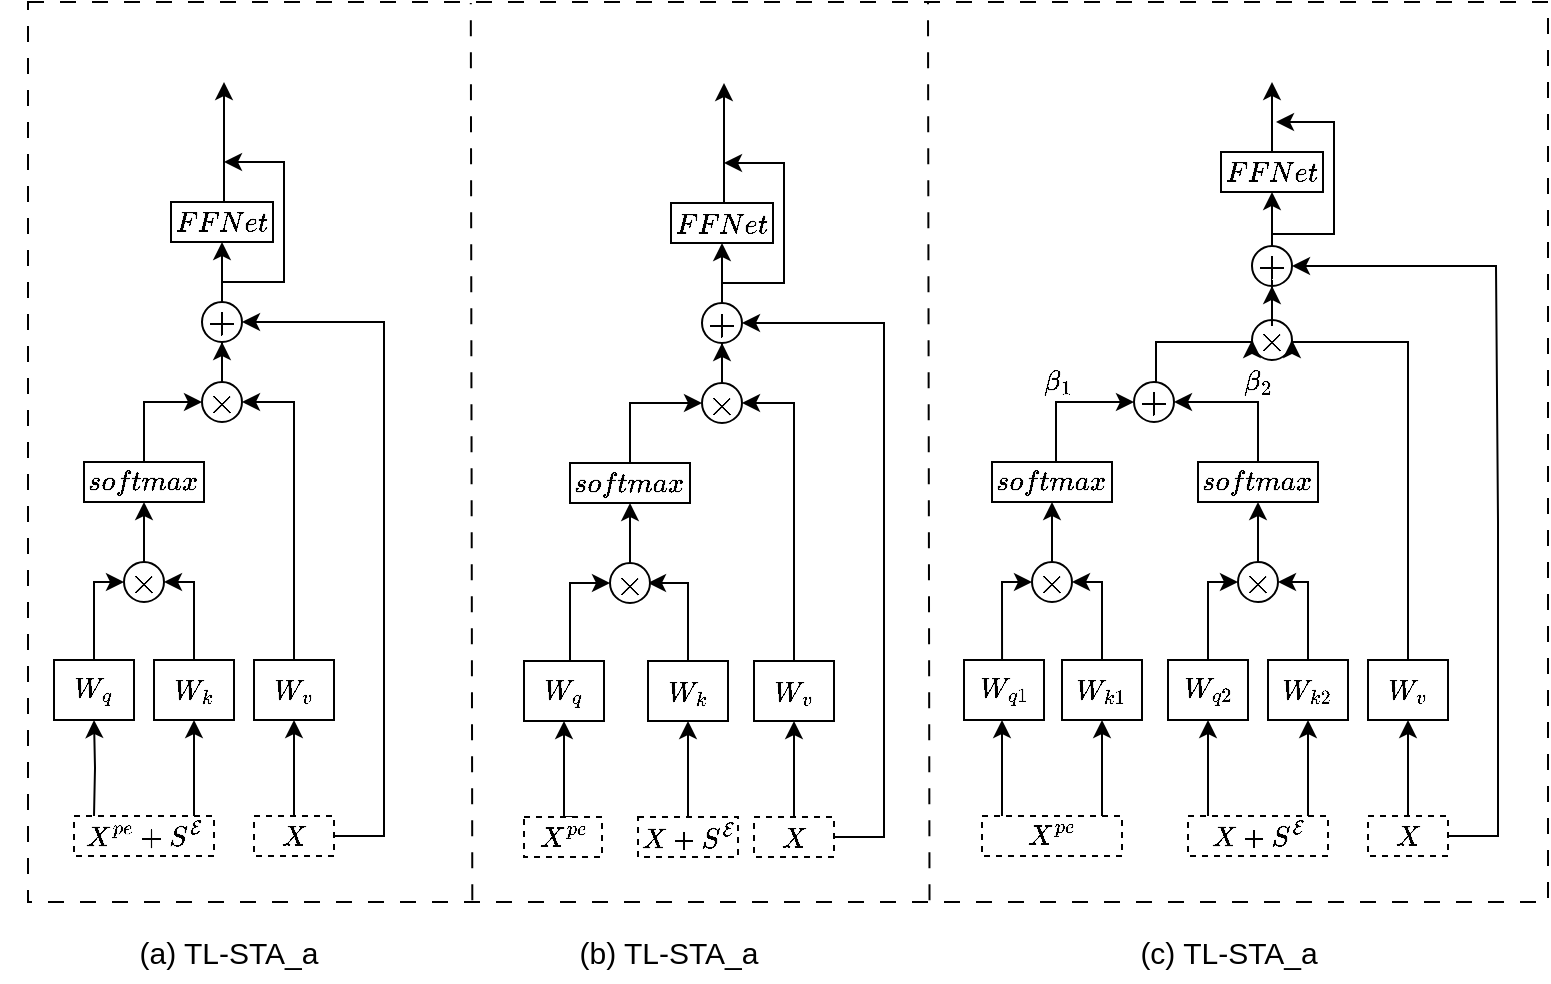<mxfile version="21.0.6" type="github">
  <diagram name="第 1 页" id="M36WyEC-G-t3JZa7LGa_">
    <mxGraphModel dx="1434" dy="764" grid="1" gridSize="10" guides="1" tooltips="1" connect="1" arrows="1" fold="1" page="1" pageScale="1" pageWidth="827" pageHeight="1169" math="1" shadow="0">
      <root>
        <mxCell id="0" />
        <mxCell id="1" parent="0" />
        <mxCell id="JCxbR3vqVqJVynUhY-H6-1" value="" style="group" vertex="1" connectable="0" parent="1">
          <mxGeometry x="53" y="50" width="722" height="387.5" as="geometry" />
        </mxCell>
        <mxCell id="JCxbR3vqVqJVynUhY-H6-2" style="edgeStyle=orthogonalEdgeStyle;rounded=0;orthogonalLoop=1;jettySize=auto;html=1;" edge="1" parent="JCxbR3vqVqJVynUhY-H6-1">
          <mxGeometry relative="1" as="geometry">
            <mxPoint x="70" y="319" as="targetPoint" />
            <mxPoint x="70" y="369" as="sourcePoint" />
          </mxGeometry>
        </mxCell>
        <mxCell id="JCxbR3vqVqJVynUhY-H6-3" style="edgeStyle=orthogonalEdgeStyle;rounded=0;orthogonalLoop=1;jettySize=auto;html=1;" edge="1" parent="JCxbR3vqVqJVynUhY-H6-1" target="JCxbR3vqVqJVynUhY-H6-4">
          <mxGeometry relative="1" as="geometry">
            <mxPoint x="20" y="367" as="sourcePoint" />
          </mxGeometry>
        </mxCell>
        <mxCell id="JCxbR3vqVqJVynUhY-H6-4" value="$$W_q$$" style="rounded=0;whiteSpace=wrap;html=1;" vertex="1" parent="JCxbR3vqVqJVynUhY-H6-1">
          <mxGeometry y="289" width="40" height="30" as="geometry" />
        </mxCell>
        <mxCell id="JCxbR3vqVqJVynUhY-H6-5" value="$$W_k$$" style="rounded=0;whiteSpace=wrap;html=1;" vertex="1" parent="JCxbR3vqVqJVynUhY-H6-1">
          <mxGeometry x="50" y="289" width="40" height="30" as="geometry" />
        </mxCell>
        <mxCell id="JCxbR3vqVqJVynUhY-H6-6" value="$$W_v$$" style="rounded=0;whiteSpace=wrap;html=1;" vertex="1" parent="JCxbR3vqVqJVynUhY-H6-1">
          <mxGeometry x="100" y="289" width="40" height="30" as="geometry" />
        </mxCell>
        <mxCell id="JCxbR3vqVqJVynUhY-H6-7" style="edgeStyle=orthogonalEdgeStyle;rounded=0;orthogonalLoop=1;jettySize=auto;html=1;" edge="1" parent="JCxbR3vqVqJVynUhY-H6-1" source="JCxbR3vqVqJVynUhY-H6-8">
          <mxGeometry relative="1" as="geometry">
            <mxPoint x="45" y="210" as="targetPoint" />
          </mxGeometry>
        </mxCell>
        <mxCell id="JCxbR3vqVqJVynUhY-H6-8" value="&lt;font style=&quot;font-size: 15px;&quot;&gt;$$\times$$&lt;/font&gt;" style="ellipse;whiteSpace=wrap;html=1;aspect=fixed;" vertex="1" parent="JCxbR3vqVqJVynUhY-H6-1">
          <mxGeometry x="35" y="240" width="20" height="20" as="geometry" />
        </mxCell>
        <mxCell id="JCxbR3vqVqJVynUhY-H6-9" style="edgeStyle=orthogonalEdgeStyle;rounded=0;orthogonalLoop=1;jettySize=auto;html=1;entryX=0;entryY=0.5;entryDx=0;entryDy=0;" edge="1" parent="JCxbR3vqVqJVynUhY-H6-1" source="JCxbR3vqVqJVynUhY-H6-4" target="JCxbR3vqVqJVynUhY-H6-8">
          <mxGeometry relative="1" as="geometry">
            <Array as="points">
              <mxPoint x="20" y="250" />
            </Array>
          </mxGeometry>
        </mxCell>
        <mxCell id="JCxbR3vqVqJVynUhY-H6-10" style="edgeStyle=orthogonalEdgeStyle;rounded=0;orthogonalLoop=1;jettySize=auto;html=1;entryX=1;entryY=0.5;entryDx=0;entryDy=0;" edge="1" parent="JCxbR3vqVqJVynUhY-H6-1" source="JCxbR3vqVqJVynUhY-H6-5" target="JCxbR3vqVqJVynUhY-H6-8">
          <mxGeometry relative="1" as="geometry">
            <Array as="points">
              <mxPoint x="70" y="250" />
            </Array>
          </mxGeometry>
        </mxCell>
        <mxCell id="JCxbR3vqVqJVynUhY-H6-11" value="$$softmax$$" style="rounded=0;whiteSpace=wrap;html=1;" vertex="1" parent="JCxbR3vqVqJVynUhY-H6-1">
          <mxGeometry x="15" y="190" width="60" height="20" as="geometry" />
        </mxCell>
        <mxCell id="JCxbR3vqVqJVynUhY-H6-12" value="&lt;font style=&quot;font-size: 15px;&quot;&gt;$$\times$$&lt;/font&gt;" style="ellipse;whiteSpace=wrap;html=1;aspect=fixed;" vertex="1" parent="JCxbR3vqVqJVynUhY-H6-1">
          <mxGeometry x="74" y="150" width="20" height="20" as="geometry" />
        </mxCell>
        <mxCell id="JCxbR3vqVqJVynUhY-H6-13" style="edgeStyle=orthogonalEdgeStyle;rounded=0;orthogonalLoop=1;jettySize=auto;html=1;entryX=1;entryY=0.5;entryDx=0;entryDy=0;" edge="1" parent="JCxbR3vqVqJVynUhY-H6-1" source="JCxbR3vqVqJVynUhY-H6-6" target="JCxbR3vqVqJVynUhY-H6-12">
          <mxGeometry relative="1" as="geometry">
            <Array as="points">
              <mxPoint x="120" y="160" />
            </Array>
          </mxGeometry>
        </mxCell>
        <mxCell id="JCxbR3vqVqJVynUhY-H6-14" style="edgeStyle=orthogonalEdgeStyle;rounded=0;orthogonalLoop=1;jettySize=auto;html=1;entryX=0;entryY=0.5;entryDx=0;entryDy=0;" edge="1" parent="JCxbR3vqVqJVynUhY-H6-1" source="JCxbR3vqVqJVynUhY-H6-11" target="JCxbR3vqVqJVynUhY-H6-12">
          <mxGeometry relative="1" as="geometry">
            <Array as="points">
              <mxPoint x="45" y="160" />
            </Array>
          </mxGeometry>
        </mxCell>
        <mxCell id="JCxbR3vqVqJVynUhY-H6-15" style="edgeStyle=orthogonalEdgeStyle;rounded=0;orthogonalLoop=1;jettySize=auto;html=1;" edge="1" parent="JCxbR3vqVqJVynUhY-H6-1" source="JCxbR3vqVqJVynUhY-H6-16">
          <mxGeometry relative="1" as="geometry">
            <mxPoint x="85" as="targetPoint" />
            <Array as="points">
              <mxPoint x="85" />
              <mxPoint x="85" />
            </Array>
          </mxGeometry>
        </mxCell>
        <mxCell id="JCxbR3vqVqJVynUhY-H6-16" value="$$FFNet$$" style="rounded=0;whiteSpace=wrap;html=1;" vertex="1" parent="JCxbR3vqVqJVynUhY-H6-1">
          <mxGeometry x="58.5" y="60" width="51" height="20" as="geometry" />
        </mxCell>
        <mxCell id="JCxbR3vqVqJVynUhY-H6-17" value="$$X^{pe}+S^\mathcal{E}$$" style="rounded=0;whiteSpace=wrap;html=1;dashed=1;" vertex="1" parent="JCxbR3vqVqJVynUhY-H6-1">
          <mxGeometry x="10" y="367" width="70" height="20" as="geometry" />
        </mxCell>
        <mxCell id="JCxbR3vqVqJVynUhY-H6-18" style="edgeStyle=orthogonalEdgeStyle;rounded=0;orthogonalLoop=1;jettySize=auto;html=1;entryX=0.5;entryY=1;entryDx=0;entryDy=0;" edge="1" parent="JCxbR3vqVqJVynUhY-H6-1" source="JCxbR3vqVqJVynUhY-H6-19" target="JCxbR3vqVqJVynUhY-H6-6">
          <mxGeometry relative="1" as="geometry" />
        </mxCell>
        <mxCell id="JCxbR3vqVqJVynUhY-H6-19" value="$$X$$" style="rounded=0;whiteSpace=wrap;html=1;dashed=1;" vertex="1" parent="JCxbR3vqVqJVynUhY-H6-1">
          <mxGeometry x="100" y="367" width="40" height="20" as="geometry" />
        </mxCell>
        <mxCell id="JCxbR3vqVqJVynUhY-H6-20" style="edgeStyle=orthogonalEdgeStyle;rounded=0;orthogonalLoop=1;jettySize=auto;html=1;entryX=0.5;entryY=1;entryDx=0;entryDy=0;" edge="1" parent="JCxbR3vqVqJVynUhY-H6-1" source="JCxbR3vqVqJVynUhY-H6-21" target="JCxbR3vqVqJVynUhY-H6-16">
          <mxGeometry relative="1" as="geometry" />
        </mxCell>
        <mxCell id="JCxbR3vqVqJVynUhY-H6-21" value="&lt;font style=&quot;font-size: 15px;&quot;&gt;$$+$$&lt;/font&gt;" style="ellipse;whiteSpace=wrap;html=1;aspect=fixed;" vertex="1" parent="JCxbR3vqVqJVynUhY-H6-1">
          <mxGeometry x="74" y="110" width="20" height="20" as="geometry" />
        </mxCell>
        <mxCell id="JCxbR3vqVqJVynUhY-H6-22" style="edgeStyle=orthogonalEdgeStyle;rounded=0;orthogonalLoop=1;jettySize=auto;html=1;entryX=0.5;entryY=1;entryDx=0;entryDy=0;" edge="1" parent="JCxbR3vqVqJVynUhY-H6-1" source="JCxbR3vqVqJVynUhY-H6-12" target="JCxbR3vqVqJVynUhY-H6-21">
          <mxGeometry relative="1" as="geometry" />
        </mxCell>
        <mxCell id="JCxbR3vqVqJVynUhY-H6-23" value="" style="endArrow=classic;html=1;rounded=0;exitX=1;exitY=0.5;exitDx=0;exitDy=0;entryX=1;entryY=0.5;entryDx=0;entryDy=0;" edge="1" parent="JCxbR3vqVqJVynUhY-H6-1" source="JCxbR3vqVqJVynUhY-H6-19" target="JCxbR3vqVqJVynUhY-H6-21">
          <mxGeometry width="50" height="50" relative="1" as="geometry">
            <mxPoint x="-25" y="408" as="sourcePoint" />
            <mxPoint x="105" y="120" as="targetPoint" />
            <Array as="points">
              <mxPoint x="165" y="377" />
              <mxPoint x="165" y="220" />
              <mxPoint x="165" y="120" />
            </Array>
          </mxGeometry>
        </mxCell>
        <mxCell id="JCxbR3vqVqJVynUhY-H6-24" value="" style="endArrow=classic;html=1;rounded=0;" edge="1" parent="JCxbR3vqVqJVynUhY-H6-1">
          <mxGeometry width="50" height="50" relative="1" as="geometry">
            <mxPoint x="84" y="100" as="sourcePoint" />
            <mxPoint x="85" y="40" as="targetPoint" />
            <Array as="points">
              <mxPoint x="115" y="100" />
              <mxPoint x="115" y="40" />
            </Array>
          </mxGeometry>
        </mxCell>
        <mxCell id="JCxbR3vqVqJVynUhY-H6-25" value="" style="group" vertex="1" connectable="0" parent="JCxbR3vqVqJVynUhY-H6-1">
          <mxGeometry x="455" width="267" height="387" as="geometry" />
        </mxCell>
        <mxCell id="JCxbR3vqVqJVynUhY-H6-26" style="edgeStyle=orthogonalEdgeStyle;rounded=0;orthogonalLoop=1;jettySize=auto;html=1;" edge="1" parent="JCxbR3vqVqJVynUhY-H6-25">
          <mxGeometry relative="1" as="geometry">
            <mxPoint x="172" y="319" as="targetPoint" />
            <mxPoint x="172" y="369" as="sourcePoint" />
          </mxGeometry>
        </mxCell>
        <mxCell id="JCxbR3vqVqJVynUhY-H6-27" style="edgeStyle=orthogonalEdgeStyle;rounded=0;orthogonalLoop=1;jettySize=auto;html=1;" edge="1" parent="JCxbR3vqVqJVynUhY-H6-25">
          <mxGeometry relative="1" as="geometry">
            <mxPoint x="122" y="367" as="sourcePoint" />
            <mxPoint x="122" y="319" as="targetPoint" />
          </mxGeometry>
        </mxCell>
        <mxCell id="JCxbR3vqVqJVynUhY-H6-28" style="edgeStyle=orthogonalEdgeStyle;rounded=0;orthogonalLoop=1;jettySize=auto;html=1;entryX=0;entryY=0.5;entryDx=0;entryDy=0;" edge="1" parent="JCxbR3vqVqJVynUhY-H6-25" target="JCxbR3vqVqJVynUhY-H6-33">
          <mxGeometry relative="1" as="geometry">
            <mxPoint x="122" y="289" as="sourcePoint" />
            <Array as="points">
              <mxPoint x="122" y="250" />
            </Array>
          </mxGeometry>
        </mxCell>
        <mxCell id="JCxbR3vqVqJVynUhY-H6-29" value="$$W_{q2}$$" style="rounded=0;whiteSpace=wrap;html=1;" vertex="1" parent="JCxbR3vqVqJVynUhY-H6-25">
          <mxGeometry x="102" y="289" width="40" height="30" as="geometry" />
        </mxCell>
        <mxCell id="JCxbR3vqVqJVynUhY-H6-30" value="$$W_{k2}$$" style="rounded=0;whiteSpace=wrap;html=1;" vertex="1" parent="JCxbR3vqVqJVynUhY-H6-25">
          <mxGeometry x="152" y="289" width="40" height="30" as="geometry" />
        </mxCell>
        <mxCell id="JCxbR3vqVqJVynUhY-H6-31" value="$$W_v$$" style="rounded=0;whiteSpace=wrap;html=1;" vertex="1" parent="JCxbR3vqVqJVynUhY-H6-25">
          <mxGeometry x="202" y="289" width="40" height="30" as="geometry" />
        </mxCell>
        <mxCell id="JCxbR3vqVqJVynUhY-H6-32" style="edgeStyle=orthogonalEdgeStyle;rounded=0;orthogonalLoop=1;jettySize=auto;html=1;" edge="1" parent="JCxbR3vqVqJVynUhY-H6-25" source="JCxbR3vqVqJVynUhY-H6-33">
          <mxGeometry relative="1" as="geometry">
            <mxPoint x="147" y="210" as="targetPoint" />
          </mxGeometry>
        </mxCell>
        <mxCell id="JCxbR3vqVqJVynUhY-H6-33" value="&lt;font style=&quot;font-size: 15px;&quot;&gt;$$\times$$&lt;/font&gt;" style="ellipse;whiteSpace=wrap;html=1;aspect=fixed;" vertex="1" parent="JCxbR3vqVqJVynUhY-H6-25">
          <mxGeometry x="137" y="240" width="20" height="20" as="geometry" />
        </mxCell>
        <mxCell id="JCxbR3vqVqJVynUhY-H6-34" style="edgeStyle=orthogonalEdgeStyle;rounded=0;orthogonalLoop=1;jettySize=auto;html=1;entryX=1;entryY=0.5;entryDx=0;entryDy=0;" edge="1" parent="JCxbR3vqVqJVynUhY-H6-25" source="JCxbR3vqVqJVynUhY-H6-30" target="JCxbR3vqVqJVynUhY-H6-33">
          <mxGeometry relative="1" as="geometry">
            <Array as="points">
              <mxPoint x="172" y="250" />
            </Array>
          </mxGeometry>
        </mxCell>
        <mxCell id="JCxbR3vqVqJVynUhY-H6-35" value="$$softmax$$" style="rounded=0;whiteSpace=wrap;html=1;" vertex="1" parent="JCxbR3vqVqJVynUhY-H6-25">
          <mxGeometry x="117" y="190" width="60" height="20" as="geometry" />
        </mxCell>
        <mxCell id="JCxbR3vqVqJVynUhY-H6-36" value="&lt;font style=&quot;font-size: 15px;&quot;&gt;$$\times$$&lt;/font&gt;" style="ellipse;whiteSpace=wrap;html=1;aspect=fixed;" vertex="1" parent="JCxbR3vqVqJVynUhY-H6-25">
          <mxGeometry x="144" y="119" width="20" height="20" as="geometry" />
        </mxCell>
        <mxCell id="JCxbR3vqVqJVynUhY-H6-37" style="edgeStyle=orthogonalEdgeStyle;rounded=0;orthogonalLoop=1;jettySize=auto;html=1;entryX=1;entryY=0.5;entryDx=0;entryDy=0;" edge="1" parent="JCxbR3vqVqJVynUhY-H6-25" source="JCxbR3vqVqJVynUhY-H6-31" target="JCxbR3vqVqJVynUhY-H6-36">
          <mxGeometry relative="1" as="geometry">
            <Array as="points">
              <mxPoint x="222" y="130" />
              <mxPoint x="164" y="130" />
            </Array>
          </mxGeometry>
        </mxCell>
        <mxCell id="JCxbR3vqVqJVynUhY-H6-38" style="edgeStyle=orthogonalEdgeStyle;rounded=0;orthogonalLoop=1;jettySize=auto;html=1;" edge="1" parent="JCxbR3vqVqJVynUhY-H6-25" source="JCxbR3vqVqJVynUhY-H6-39">
          <mxGeometry relative="1" as="geometry">
            <mxPoint x="154" as="targetPoint" />
          </mxGeometry>
        </mxCell>
        <mxCell id="JCxbR3vqVqJVynUhY-H6-39" value="$$FFNet$$" style="rounded=0;whiteSpace=wrap;html=1;" vertex="1" parent="JCxbR3vqVqJVynUhY-H6-25">
          <mxGeometry x="128.5" y="35" width="51" height="20" as="geometry" />
        </mxCell>
        <mxCell id="JCxbR3vqVqJVynUhY-H6-40" value="$$X + S^\mathcal{E}$$" style="rounded=0;whiteSpace=wrap;html=1;dashed=1;" vertex="1" parent="JCxbR3vqVqJVynUhY-H6-25">
          <mxGeometry x="112" y="367" width="70" height="20" as="geometry" />
        </mxCell>
        <mxCell id="JCxbR3vqVqJVynUhY-H6-41" style="edgeStyle=orthogonalEdgeStyle;rounded=0;orthogonalLoop=1;jettySize=auto;html=1;entryX=0.5;entryY=1;entryDx=0;entryDy=0;" edge="1" parent="JCxbR3vqVqJVynUhY-H6-25" source="JCxbR3vqVqJVynUhY-H6-42" target="JCxbR3vqVqJVynUhY-H6-31">
          <mxGeometry relative="1" as="geometry" />
        </mxCell>
        <mxCell id="JCxbR3vqVqJVynUhY-H6-42" value="$$X$$" style="rounded=0;whiteSpace=wrap;html=1;dashed=1;" vertex="1" parent="JCxbR3vqVqJVynUhY-H6-25">
          <mxGeometry x="202" y="367" width="40" height="20" as="geometry" />
        </mxCell>
        <mxCell id="JCxbR3vqVqJVynUhY-H6-43" style="edgeStyle=orthogonalEdgeStyle;rounded=0;orthogonalLoop=1;jettySize=auto;html=1;entryX=0.5;entryY=1;entryDx=0;entryDy=0;" edge="1" parent="JCxbR3vqVqJVynUhY-H6-25" source="JCxbR3vqVqJVynUhY-H6-44" target="JCxbR3vqVqJVynUhY-H6-39">
          <mxGeometry relative="1" as="geometry" />
        </mxCell>
        <mxCell id="JCxbR3vqVqJVynUhY-H6-44" value="&lt;font style=&quot;font-size: 15px;&quot;&gt;$$+$$&lt;/font&gt;" style="ellipse;whiteSpace=wrap;html=1;aspect=fixed;" vertex="1" parent="JCxbR3vqVqJVynUhY-H6-25">
          <mxGeometry x="144" y="82" width="20" height="20" as="geometry" />
        </mxCell>
        <mxCell id="JCxbR3vqVqJVynUhY-H6-45" style="edgeStyle=orthogonalEdgeStyle;rounded=0;orthogonalLoop=1;jettySize=auto;html=1;entryX=0.5;entryY=1;entryDx=0;entryDy=0;" edge="1" parent="JCxbR3vqVqJVynUhY-H6-25" source="JCxbR3vqVqJVynUhY-H6-36" target="JCxbR3vqVqJVynUhY-H6-44">
          <mxGeometry relative="1" as="geometry" />
        </mxCell>
        <mxCell id="JCxbR3vqVqJVynUhY-H6-46" value="" style="endArrow=classic;html=1;rounded=0;exitX=1;exitY=0.5;exitDx=0;exitDy=0;entryX=1;entryY=0.5;entryDx=0;entryDy=0;" edge="1" parent="JCxbR3vqVqJVynUhY-H6-25" source="JCxbR3vqVqJVynUhY-H6-42" target="JCxbR3vqVqJVynUhY-H6-44">
          <mxGeometry width="50" height="50" relative="1" as="geometry">
            <mxPoint x="77" y="408" as="sourcePoint" />
            <mxPoint x="207" y="120" as="targetPoint" />
            <Array as="points">
              <mxPoint x="267" y="377" />
              <mxPoint x="267" y="220" />
              <mxPoint x="266" y="92" />
            </Array>
          </mxGeometry>
        </mxCell>
        <mxCell id="JCxbR3vqVqJVynUhY-H6-47" value="" style="endArrow=classic;html=1;rounded=0;" edge="1" parent="JCxbR3vqVqJVynUhY-H6-25">
          <mxGeometry width="50" height="50" relative="1" as="geometry">
            <mxPoint x="154" y="76" as="sourcePoint" />
            <mxPoint x="156" y="20" as="targetPoint" />
            <Array as="points">
              <mxPoint x="166" y="76" />
              <mxPoint x="185" y="76" />
              <mxPoint x="185" y="20" />
            </Array>
          </mxGeometry>
        </mxCell>
        <mxCell id="JCxbR3vqVqJVynUhY-H6-48" style="edgeStyle=orthogonalEdgeStyle;rounded=0;orthogonalLoop=1;jettySize=auto;html=1;" edge="1" parent="JCxbR3vqVqJVynUhY-H6-25">
          <mxGeometry relative="1" as="geometry">
            <mxPoint x="69" y="319" as="targetPoint" />
            <mxPoint x="69" y="369" as="sourcePoint" />
          </mxGeometry>
        </mxCell>
        <mxCell id="JCxbR3vqVqJVynUhY-H6-49" style="edgeStyle=orthogonalEdgeStyle;rounded=0;orthogonalLoop=1;jettySize=auto;html=1;" edge="1" parent="JCxbR3vqVqJVynUhY-H6-25">
          <mxGeometry relative="1" as="geometry">
            <mxPoint x="19" y="367" as="sourcePoint" />
            <mxPoint x="19" y="319" as="targetPoint" />
          </mxGeometry>
        </mxCell>
        <mxCell id="JCxbR3vqVqJVynUhY-H6-50" style="edgeStyle=orthogonalEdgeStyle;rounded=0;orthogonalLoop=1;jettySize=auto;html=1;entryX=0;entryY=0.5;entryDx=0;entryDy=0;" edge="1" parent="JCxbR3vqVqJVynUhY-H6-25" target="JCxbR3vqVqJVynUhY-H6-54">
          <mxGeometry relative="1" as="geometry">
            <Array as="points">
              <mxPoint x="19" y="250" />
            </Array>
            <mxPoint x="19.029" y="289" as="sourcePoint" />
          </mxGeometry>
        </mxCell>
        <mxCell id="JCxbR3vqVqJVynUhY-H6-51" value="$$W_{q1}$$" style="rounded=0;whiteSpace=wrap;html=1;" vertex="1" parent="JCxbR3vqVqJVynUhY-H6-25">
          <mxGeometry y="289" width="40" height="30" as="geometry" />
        </mxCell>
        <mxCell id="JCxbR3vqVqJVynUhY-H6-52" value="$$W_{k1}$$" style="rounded=0;whiteSpace=wrap;html=1;" vertex="1" parent="JCxbR3vqVqJVynUhY-H6-25">
          <mxGeometry x="49" y="289" width="40" height="30" as="geometry" />
        </mxCell>
        <mxCell id="JCxbR3vqVqJVynUhY-H6-53" style="edgeStyle=orthogonalEdgeStyle;rounded=0;orthogonalLoop=1;jettySize=auto;html=1;" edge="1" parent="JCxbR3vqVqJVynUhY-H6-25" source="JCxbR3vqVqJVynUhY-H6-54">
          <mxGeometry relative="1" as="geometry">
            <mxPoint x="44" y="210" as="targetPoint" />
          </mxGeometry>
        </mxCell>
        <mxCell id="JCxbR3vqVqJVynUhY-H6-54" value="&lt;font style=&quot;font-size: 15px;&quot;&gt;$$\times$$&lt;/font&gt;" style="ellipse;whiteSpace=wrap;html=1;aspect=fixed;" vertex="1" parent="JCxbR3vqVqJVynUhY-H6-25">
          <mxGeometry x="34" y="240" width="20" height="20" as="geometry" />
        </mxCell>
        <mxCell id="JCxbR3vqVqJVynUhY-H6-55" style="edgeStyle=orthogonalEdgeStyle;rounded=0;orthogonalLoop=1;jettySize=auto;html=1;entryX=1;entryY=0.5;entryDx=0;entryDy=0;" edge="1" parent="JCxbR3vqVqJVynUhY-H6-25" source="JCxbR3vqVqJVynUhY-H6-52" target="JCxbR3vqVqJVynUhY-H6-54">
          <mxGeometry relative="1" as="geometry">
            <Array as="points">
              <mxPoint x="69" y="250" />
            </Array>
          </mxGeometry>
        </mxCell>
        <mxCell id="JCxbR3vqVqJVynUhY-H6-56" value="$$softmax$$" style="rounded=0;whiteSpace=wrap;html=1;" vertex="1" parent="JCxbR3vqVqJVynUhY-H6-25">
          <mxGeometry x="14" y="190" width="60" height="20" as="geometry" />
        </mxCell>
        <mxCell id="JCxbR3vqVqJVynUhY-H6-57" value="$$X^{pe}$$" style="rounded=0;whiteSpace=wrap;html=1;dashed=1;" vertex="1" parent="JCxbR3vqVqJVynUhY-H6-25">
          <mxGeometry x="9" y="367" width="70" height="20" as="geometry" />
        </mxCell>
        <mxCell id="JCxbR3vqVqJVynUhY-H6-58" style="edgeStyle=orthogonalEdgeStyle;rounded=0;orthogonalLoop=1;jettySize=auto;html=1;entryX=0;entryY=0.5;entryDx=0;entryDy=0;" edge="1" parent="JCxbR3vqVqJVynUhY-H6-25" source="JCxbR3vqVqJVynUhY-H6-59" target="JCxbR3vqVqJVynUhY-H6-36">
          <mxGeometry relative="1" as="geometry">
            <mxPoint x="95" y="110" as="targetPoint" />
            <Array as="points">
              <mxPoint x="96" y="130" />
              <mxPoint x="144" y="130" />
            </Array>
          </mxGeometry>
        </mxCell>
        <mxCell id="JCxbR3vqVqJVynUhY-H6-59" value="&lt;font style=&quot;font-size: 15px;&quot;&gt;$$+$$&lt;/font&gt;" style="ellipse;whiteSpace=wrap;html=1;aspect=fixed;" vertex="1" parent="JCxbR3vqVqJVynUhY-H6-25">
          <mxGeometry x="85" y="150" width="20" height="20" as="geometry" />
        </mxCell>
        <mxCell id="JCxbR3vqVqJVynUhY-H6-60" style="edgeStyle=orthogonalEdgeStyle;rounded=0;orthogonalLoop=1;jettySize=auto;html=1;entryX=1;entryY=0.5;entryDx=0;entryDy=0;" edge="1" parent="JCxbR3vqVqJVynUhY-H6-25" source="JCxbR3vqVqJVynUhY-H6-35" target="JCxbR3vqVqJVynUhY-H6-59">
          <mxGeometry relative="1" as="geometry">
            <mxPoint x="106" y="160" as="targetPoint" />
            <Array as="points">
              <mxPoint x="147" y="160" />
            </Array>
          </mxGeometry>
        </mxCell>
        <mxCell id="JCxbR3vqVqJVynUhY-H6-61" style="edgeStyle=orthogonalEdgeStyle;rounded=0;orthogonalLoop=1;jettySize=auto;html=1;entryX=0;entryY=0.5;entryDx=0;entryDy=0;" edge="1" parent="JCxbR3vqVqJVynUhY-H6-25" source="JCxbR3vqVqJVynUhY-H6-56" target="JCxbR3vqVqJVynUhY-H6-59">
          <mxGeometry relative="1" as="geometry">
            <Array as="points">
              <mxPoint x="46" y="160" />
            </Array>
          </mxGeometry>
        </mxCell>
        <mxCell id="JCxbR3vqVqJVynUhY-H6-62" value="$$\beta_1$$" style="text;html=1;align=center;verticalAlign=middle;resizable=0;points=[];autosize=1;strokeColor=none;fillColor=none;" vertex="1" parent="JCxbR3vqVqJVynUhY-H6-25">
          <mxGeometry x="2" y="135" width="90" height="30" as="geometry" />
        </mxCell>
        <mxCell id="JCxbR3vqVqJVynUhY-H6-63" value="$$\beta_2$$" style="text;html=1;align=center;verticalAlign=middle;resizable=0;points=[];autosize=1;strokeColor=none;fillColor=none;" vertex="1" parent="JCxbR3vqVqJVynUhY-H6-25">
          <mxGeometry x="102" y="135" width="90" height="30" as="geometry" />
        </mxCell>
        <mxCell id="JCxbR3vqVqJVynUhY-H6-64" value="" style="group" vertex="1" connectable="0" parent="JCxbR3vqVqJVynUhY-H6-1">
          <mxGeometry x="235" y="0.5" width="180" height="387" as="geometry" />
        </mxCell>
        <mxCell id="JCxbR3vqVqJVynUhY-H6-65" style="edgeStyle=orthogonalEdgeStyle;rounded=0;orthogonalLoop=1;jettySize=auto;html=1;" edge="1" parent="JCxbR3vqVqJVynUhY-H6-64">
          <mxGeometry relative="1" as="geometry">
            <mxPoint x="82" y="319" as="targetPoint" />
            <mxPoint x="82" y="369" as="sourcePoint" />
          </mxGeometry>
        </mxCell>
        <mxCell id="JCxbR3vqVqJVynUhY-H6-66" style="edgeStyle=orthogonalEdgeStyle;rounded=0;orthogonalLoop=1;jettySize=auto;html=1;" edge="1" parent="JCxbR3vqVqJVynUhY-H6-64" target="JCxbR3vqVqJVynUhY-H6-67">
          <mxGeometry relative="1" as="geometry">
            <mxPoint x="25" y="367" as="sourcePoint" />
            <Array as="points">
              <mxPoint x="20" y="367" />
            </Array>
          </mxGeometry>
        </mxCell>
        <mxCell id="JCxbR3vqVqJVynUhY-H6-67" value="$$W_q$$" style="rounded=0;whiteSpace=wrap;html=1;" vertex="1" parent="JCxbR3vqVqJVynUhY-H6-64">
          <mxGeometry y="289" width="40" height="30" as="geometry" />
        </mxCell>
        <mxCell id="JCxbR3vqVqJVynUhY-H6-68" style="edgeStyle=orthogonalEdgeStyle;rounded=0;orthogonalLoop=1;jettySize=auto;html=1;entryX=1;entryY=0.5;entryDx=0;entryDy=0;" edge="1" parent="JCxbR3vqVqJVynUhY-H6-64">
          <mxGeometry relative="1" as="geometry">
            <Array as="points">
              <mxPoint x="82" y="250" />
            </Array>
            <mxPoint x="82.0" y="289" as="sourcePoint" />
            <mxPoint x="62.0" y="250" as="targetPoint" />
          </mxGeometry>
        </mxCell>
        <mxCell id="JCxbR3vqVqJVynUhY-H6-69" value="$$W_k$$" style="rounded=0;whiteSpace=wrap;html=1;" vertex="1" parent="JCxbR3vqVqJVynUhY-H6-64">
          <mxGeometry x="62" y="289" width="40" height="30" as="geometry" />
        </mxCell>
        <mxCell id="JCxbR3vqVqJVynUhY-H6-70" value="$$W_v$$" style="rounded=0;whiteSpace=wrap;html=1;" vertex="1" parent="JCxbR3vqVqJVynUhY-H6-64">
          <mxGeometry x="115" y="289" width="40" height="30" as="geometry" />
        </mxCell>
        <mxCell id="JCxbR3vqVqJVynUhY-H6-71" value="&lt;font style=&quot;font-size: 15px;&quot;&gt;$$\times$$&lt;/font&gt;" style="ellipse;whiteSpace=wrap;html=1;aspect=fixed;" vertex="1" parent="JCxbR3vqVqJVynUhY-H6-64">
          <mxGeometry x="43" y="240" width="20" height="20" as="geometry" />
        </mxCell>
        <mxCell id="JCxbR3vqVqJVynUhY-H6-72" style="edgeStyle=orthogonalEdgeStyle;rounded=0;orthogonalLoop=1;jettySize=auto;html=1;entryX=0;entryY=0.5;entryDx=0;entryDy=0;" edge="1" parent="JCxbR3vqVqJVynUhY-H6-64" source="JCxbR3vqVqJVynUhY-H6-67" target="JCxbR3vqVqJVynUhY-H6-71">
          <mxGeometry relative="1" as="geometry">
            <Array as="points">
              <mxPoint x="23" y="250" />
            </Array>
          </mxGeometry>
        </mxCell>
        <mxCell id="JCxbR3vqVqJVynUhY-H6-73" style="edgeStyle=orthogonalEdgeStyle;rounded=0;orthogonalLoop=1;jettySize=auto;html=1;entryX=0;entryY=0.5;entryDx=0;entryDy=0;" edge="1" parent="JCxbR3vqVqJVynUhY-H6-64" target="JCxbR3vqVqJVynUhY-H6-76">
          <mxGeometry relative="1" as="geometry">
            <Array as="points">
              <mxPoint x="53" y="160" />
            </Array>
            <mxPoint x="53" y="190" as="sourcePoint" />
            <mxPoint x="82.0" y="160" as="targetPoint" />
          </mxGeometry>
        </mxCell>
        <mxCell id="JCxbR3vqVqJVynUhY-H6-74" value="$$softmax$$" style="rounded=0;whiteSpace=wrap;html=1;" vertex="1" parent="JCxbR3vqVqJVynUhY-H6-64">
          <mxGeometry x="23" y="190" width="60" height="20" as="geometry" />
        </mxCell>
        <mxCell id="JCxbR3vqVqJVynUhY-H6-75" style="edgeStyle=orthogonalEdgeStyle;rounded=0;orthogonalLoop=1;jettySize=auto;html=1;entryX=0.5;entryY=1;entryDx=0;entryDy=0;" edge="1" parent="JCxbR3vqVqJVynUhY-H6-64" source="JCxbR3vqVqJVynUhY-H6-71" target="JCxbR3vqVqJVynUhY-H6-74">
          <mxGeometry relative="1" as="geometry">
            <mxPoint x="60" y="210" as="targetPoint" />
          </mxGeometry>
        </mxCell>
        <mxCell id="JCxbR3vqVqJVynUhY-H6-76" value="&lt;font style=&quot;font-size: 15px;&quot;&gt;$$\times$$&lt;/font&gt;" style="ellipse;whiteSpace=wrap;html=1;aspect=fixed;" vertex="1" parent="JCxbR3vqVqJVynUhY-H6-64">
          <mxGeometry x="89" y="150" width="20" height="20" as="geometry" />
        </mxCell>
        <mxCell id="JCxbR3vqVqJVynUhY-H6-77" style="edgeStyle=orthogonalEdgeStyle;rounded=0;orthogonalLoop=1;jettySize=auto;html=1;entryX=1;entryY=0.5;entryDx=0;entryDy=0;" edge="1" parent="JCxbR3vqVqJVynUhY-H6-64" source="JCxbR3vqVqJVynUhY-H6-70" target="JCxbR3vqVqJVynUhY-H6-76">
          <mxGeometry relative="1" as="geometry">
            <Array as="points">
              <mxPoint x="135" y="160" />
            </Array>
          </mxGeometry>
        </mxCell>
        <mxCell id="JCxbR3vqVqJVynUhY-H6-78" style="edgeStyle=orthogonalEdgeStyle;rounded=0;orthogonalLoop=1;jettySize=auto;html=1;" edge="1" parent="JCxbR3vqVqJVynUhY-H6-64" source="JCxbR3vqVqJVynUhY-H6-79">
          <mxGeometry relative="1" as="geometry">
            <mxPoint x="100" as="targetPoint" />
            <Array as="points">
              <mxPoint x="100" />
              <mxPoint x="100" />
            </Array>
          </mxGeometry>
        </mxCell>
        <mxCell id="JCxbR3vqVqJVynUhY-H6-79" value="$$FFNet$$" style="rounded=0;whiteSpace=wrap;html=1;" vertex="1" parent="JCxbR3vqVqJVynUhY-H6-64">
          <mxGeometry x="73.5" y="60" width="51" height="20" as="geometry" />
        </mxCell>
        <mxCell id="JCxbR3vqVqJVynUhY-H6-80" value="$$X^{pe}$$" style="rounded=0;whiteSpace=wrap;html=1;dashed=1;" vertex="1" parent="JCxbR3vqVqJVynUhY-H6-64">
          <mxGeometry y="367" width="39" height="20" as="geometry" />
        </mxCell>
        <mxCell id="JCxbR3vqVqJVynUhY-H6-81" style="edgeStyle=orthogonalEdgeStyle;rounded=0;orthogonalLoop=1;jettySize=auto;html=1;entryX=0.5;entryY=1;entryDx=0;entryDy=0;" edge="1" parent="JCxbR3vqVqJVynUhY-H6-64" source="JCxbR3vqVqJVynUhY-H6-82" target="JCxbR3vqVqJVynUhY-H6-70">
          <mxGeometry relative="1" as="geometry" />
        </mxCell>
        <mxCell id="JCxbR3vqVqJVynUhY-H6-82" value="$$X$$" style="rounded=0;whiteSpace=wrap;html=1;dashed=1;" vertex="1" parent="JCxbR3vqVqJVynUhY-H6-64">
          <mxGeometry x="115" y="367" width="40" height="20" as="geometry" />
        </mxCell>
        <mxCell id="JCxbR3vqVqJVynUhY-H6-83" style="edgeStyle=orthogonalEdgeStyle;rounded=0;orthogonalLoop=1;jettySize=auto;html=1;entryX=0.5;entryY=1;entryDx=0;entryDy=0;" edge="1" parent="JCxbR3vqVqJVynUhY-H6-64" source="JCxbR3vqVqJVynUhY-H6-84" target="JCxbR3vqVqJVynUhY-H6-79">
          <mxGeometry relative="1" as="geometry" />
        </mxCell>
        <mxCell id="JCxbR3vqVqJVynUhY-H6-84" value="&lt;font style=&quot;font-size: 15px;&quot;&gt;$$+$$&lt;/font&gt;" style="ellipse;whiteSpace=wrap;html=1;aspect=fixed;" vertex="1" parent="JCxbR3vqVqJVynUhY-H6-64">
          <mxGeometry x="89" y="110" width="20" height="20" as="geometry" />
        </mxCell>
        <mxCell id="JCxbR3vqVqJVynUhY-H6-85" style="edgeStyle=orthogonalEdgeStyle;rounded=0;orthogonalLoop=1;jettySize=auto;html=1;entryX=0.5;entryY=1;entryDx=0;entryDy=0;" edge="1" parent="JCxbR3vqVqJVynUhY-H6-64" source="JCxbR3vqVqJVynUhY-H6-76" target="JCxbR3vqVqJVynUhY-H6-84">
          <mxGeometry relative="1" as="geometry" />
        </mxCell>
        <mxCell id="JCxbR3vqVqJVynUhY-H6-86" value="" style="endArrow=classic;html=1;rounded=0;exitX=1;exitY=0.5;exitDx=0;exitDy=0;entryX=1;entryY=0.5;entryDx=0;entryDy=0;" edge="1" parent="JCxbR3vqVqJVynUhY-H6-64" source="JCxbR3vqVqJVynUhY-H6-82" target="JCxbR3vqVqJVynUhY-H6-84">
          <mxGeometry width="50" height="50" relative="1" as="geometry">
            <mxPoint x="-10" y="408" as="sourcePoint" />
            <mxPoint x="120" y="120" as="targetPoint" />
            <Array as="points">
              <mxPoint x="180" y="377" />
              <mxPoint x="180" y="220" />
              <mxPoint x="180" y="120" />
            </Array>
          </mxGeometry>
        </mxCell>
        <mxCell id="JCxbR3vqVqJVynUhY-H6-87" value="" style="endArrow=classic;html=1;rounded=0;" edge="1" parent="JCxbR3vqVqJVynUhY-H6-64">
          <mxGeometry width="50" height="50" relative="1" as="geometry">
            <mxPoint x="99" y="100" as="sourcePoint" />
            <mxPoint x="100" y="40" as="targetPoint" />
            <Array as="points">
              <mxPoint x="130" y="100" />
              <mxPoint x="130" y="40" />
            </Array>
          </mxGeometry>
        </mxCell>
        <mxCell id="JCxbR3vqVqJVynUhY-H6-88" value="$$X + S^\mathcal{E}$$" style="rounded=0;whiteSpace=wrap;html=1;dashed=1;" vertex="1" parent="JCxbR3vqVqJVynUhY-H6-64">
          <mxGeometry x="57" y="367" width="50" height="20" as="geometry" />
        </mxCell>
        <mxCell id="JCxbR3vqVqJVynUhY-H6-89" value="&lt;font style=&quot;font-size: 15px;&quot;&gt;(a) TL-STA_a&lt;/font&gt;" style="text;html=1;align=center;verticalAlign=middle;resizable=0;points=[];autosize=1;strokeColor=none;fillColor=none;" vertex="1" parent="1">
          <mxGeometry x="85" y="470" width="110" height="30" as="geometry" />
        </mxCell>
        <mxCell id="JCxbR3vqVqJVynUhY-H6-92" value="" style="rounded=0;whiteSpace=wrap;html=1;fillColor=none;dashed=1;dashPattern=8 8;" vertex="1" parent="1">
          <mxGeometry x="40" y="10" width="760" height="450" as="geometry" />
        </mxCell>
        <mxCell id="JCxbR3vqVqJVynUhY-H6-95" value="" style="endArrow=none;html=1;rounded=0;entryX=0.315;entryY=0.001;entryDx=0;entryDy=0;entryPerimeter=0;exitX=0.316;exitY=0.998;exitDx=0;exitDy=0;exitPerimeter=0;dashed=1;dashPattern=8 8;" edge="1" parent="1">
          <mxGeometry width="50" height="50" relative="1" as="geometry">
            <mxPoint x="262.16" y="459.1" as="sourcePoint" />
            <mxPoint x="261.4" y="10.45" as="targetPoint" />
          </mxGeometry>
        </mxCell>
        <mxCell id="JCxbR3vqVqJVynUhY-H6-96" value="" style="endArrow=none;html=1;rounded=0;entryX=0.315;entryY=0.001;entryDx=0;entryDy=0;entryPerimeter=0;exitX=0.316;exitY=0.998;exitDx=0;exitDy=0;exitPerimeter=0;dashed=1;dashPattern=8 8;" edge="1" parent="1">
          <mxGeometry width="50" height="50" relative="1" as="geometry">
            <mxPoint x="490.76" y="459.1" as="sourcePoint" />
            <mxPoint x="490.0" y="10.45" as="targetPoint" />
          </mxGeometry>
        </mxCell>
        <mxCell id="JCxbR3vqVqJVynUhY-H6-97" value="&lt;font style=&quot;font-size: 15px;&quot;&gt;(b) TL-STA_a&lt;/font&gt;" style="text;html=1;align=center;verticalAlign=middle;resizable=0;points=[];autosize=1;strokeColor=none;fillColor=none;" vertex="1" parent="1">
          <mxGeometry x="305" y="470" width="110" height="30" as="geometry" />
        </mxCell>
        <mxCell id="JCxbR3vqVqJVynUhY-H6-98" value="&lt;font style=&quot;font-size: 15px;&quot;&gt;(c) TL-STA_a&lt;/font&gt;" style="text;html=1;align=center;verticalAlign=middle;resizable=0;points=[];autosize=1;strokeColor=none;fillColor=none;" vertex="1" parent="1">
          <mxGeometry x="585" y="470" width="110" height="30" as="geometry" />
        </mxCell>
      </root>
    </mxGraphModel>
  </diagram>
</mxfile>
